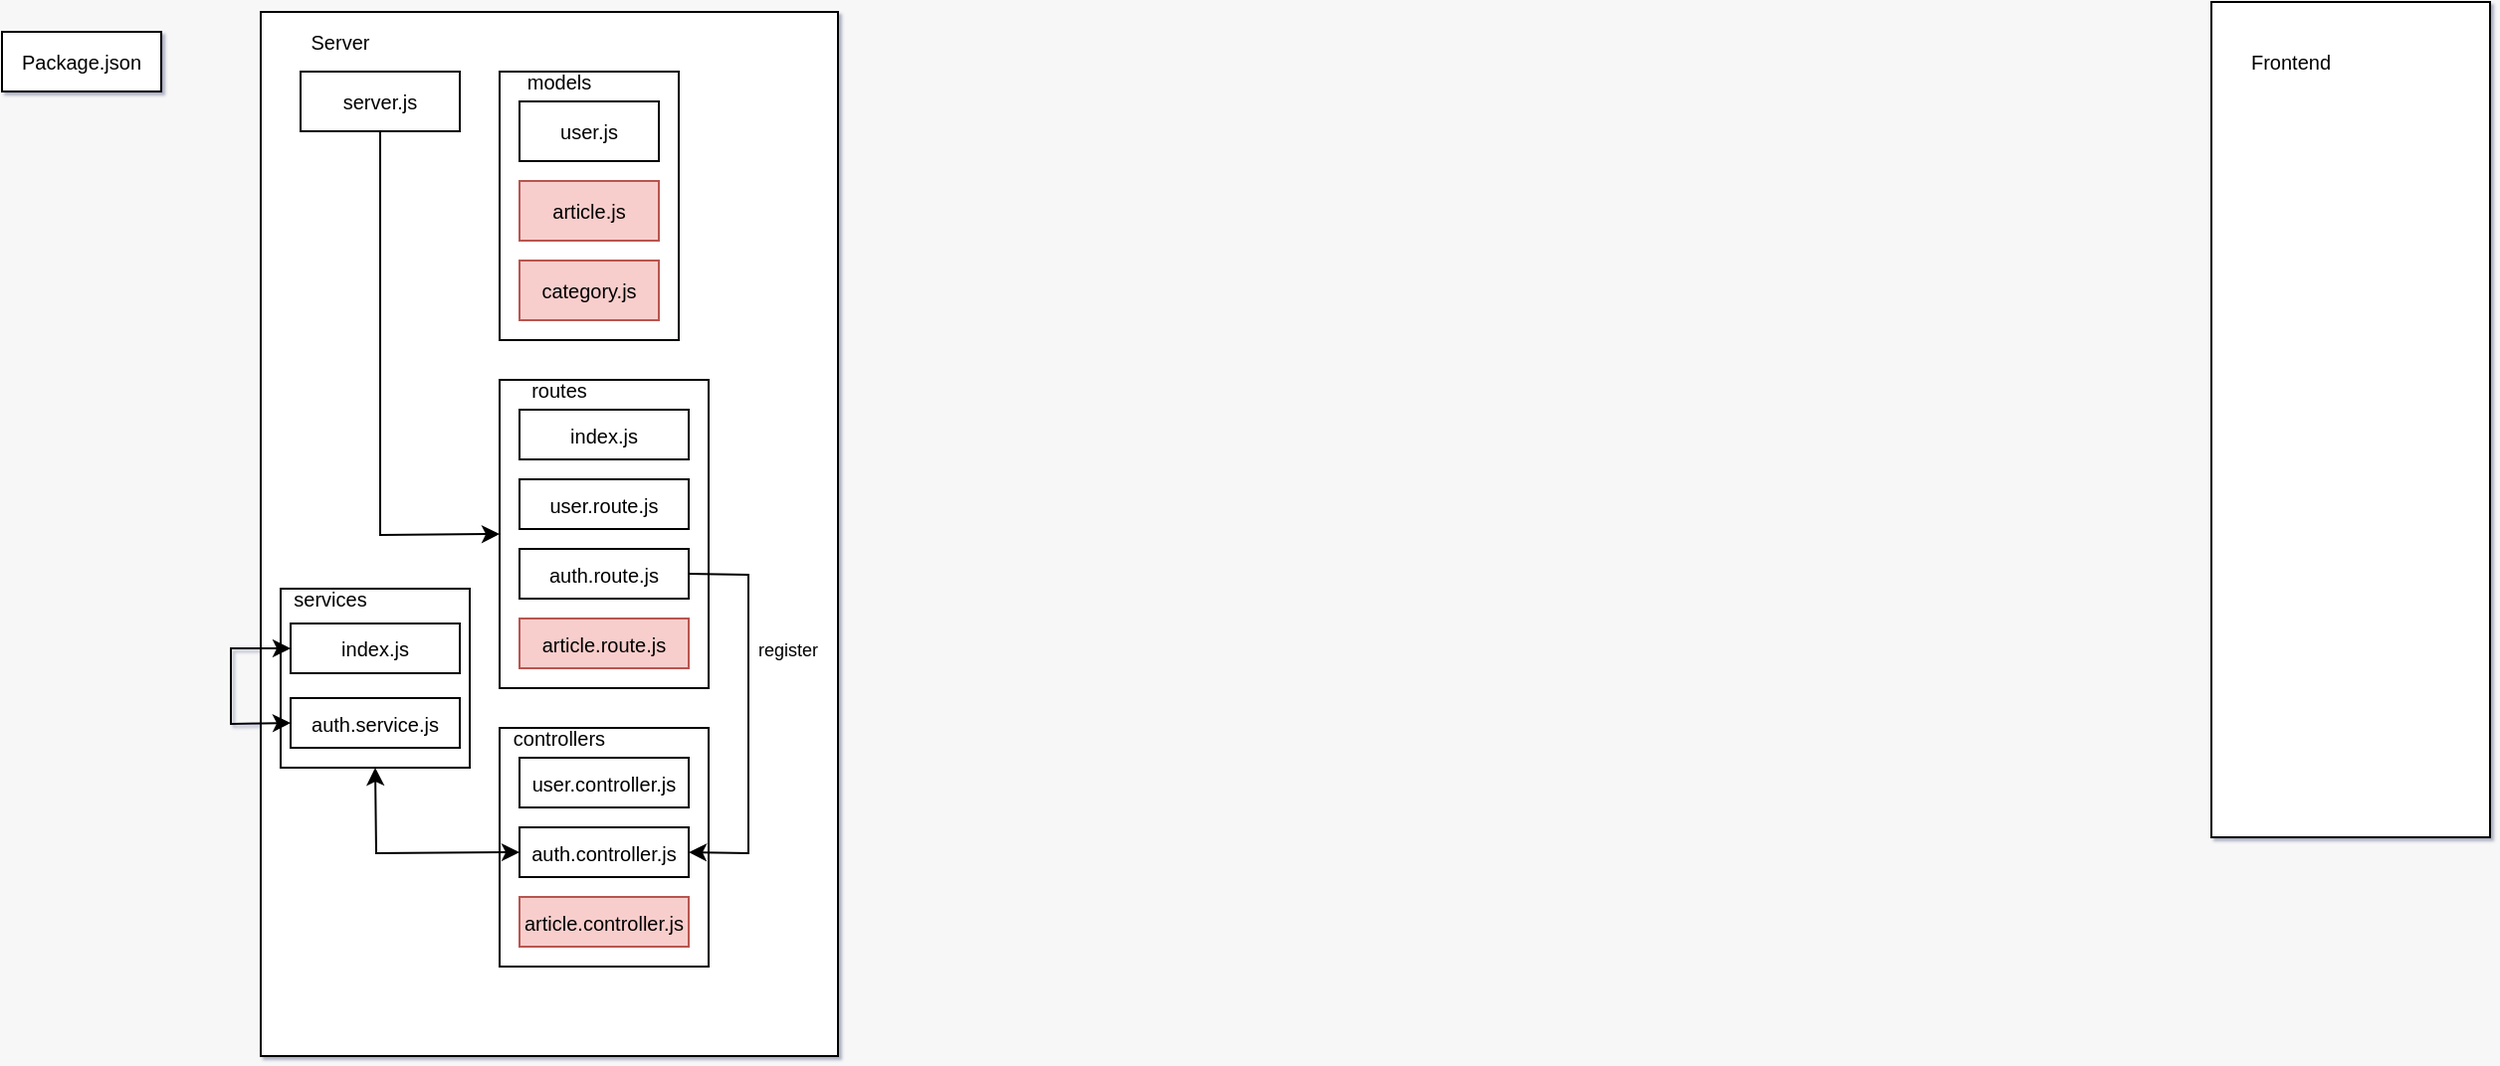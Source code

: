 <mxfile version="26.0.16">
  <diagram name="Page-1" id="dCp0Z4waHlUfVY6Fhiss">
    <mxGraphModel dx="633" dy="381" grid="1" gridSize="5" guides="1" tooltips="1" connect="1" arrows="1" fold="1" page="0" pageScale="1" pageWidth="3300" pageHeight="4681" background="#F7F7F7" math="0" shadow="1">
      <root>
        <mxCell id="0" />
        <mxCell id="1" parent="0" />
        <mxCell id="JyALi0fK_2BL6Teqb9gI-1" value="&lt;font&gt;Package.json&lt;/font&gt;" style="rounded=0;whiteSpace=wrap;html=1;fontSize=10;" parent="1" vertex="1">
          <mxGeometry x="50" y="50" width="80" height="30" as="geometry" />
        </mxCell>
        <mxCell id="JyALi0fK_2BL6Teqb9gI-2" value="" style="rounded=0;whiteSpace=wrap;html=1;fontSize=10;" parent="1" vertex="1">
          <mxGeometry x="180" y="40" width="290" height="525" as="geometry" />
        </mxCell>
        <mxCell id="JyALi0fK_2BL6Teqb9gI-3" value="Server" style="text;html=1;align=center;verticalAlign=middle;whiteSpace=wrap;rounded=0;fontSize=10;" parent="1" vertex="1">
          <mxGeometry x="190" y="40" width="60" height="30" as="geometry" />
        </mxCell>
        <mxCell id="JyALi0fK_2BL6Teqb9gI-4" value="" style="rounded=0;whiteSpace=wrap;html=1;fontSize=10;" parent="1" vertex="1">
          <mxGeometry x="1160" y="35" width="140" height="420" as="geometry" />
        </mxCell>
        <mxCell id="JyALi0fK_2BL6Teqb9gI-5" value="Frontend" style="text;html=1;align=center;verticalAlign=middle;whiteSpace=wrap;rounded=0;fontSize=10;" parent="1" vertex="1">
          <mxGeometry x="1170" y="50" width="60" height="30" as="geometry" />
        </mxCell>
        <mxCell id="JyALi0fK_2BL6Teqb9gI-6" value="server.js" style="rounded=0;whiteSpace=wrap;html=1;fontSize=10;" parent="1" vertex="1">
          <mxGeometry x="200" y="70" width="80" height="30" as="geometry" />
        </mxCell>
        <mxCell id="JTrbYuYFS1n6ePO4l3gh-1" value="" style="rounded=0;whiteSpace=wrap;html=1;fontSize=10;" vertex="1" parent="1">
          <mxGeometry x="300" y="70" width="90" height="135" as="geometry" />
        </mxCell>
        <mxCell id="JTrbYuYFS1n6ePO4l3gh-2" value="models" style="text;html=1;align=center;verticalAlign=middle;whiteSpace=wrap;rounded=0;fontSize=10;" vertex="1" parent="1">
          <mxGeometry x="300" y="60" width="60" height="30" as="geometry" />
        </mxCell>
        <mxCell id="JTrbYuYFS1n6ePO4l3gh-3" value="&lt;font&gt;user.js&lt;/font&gt;" style="rounded=0;whiteSpace=wrap;html=1;fontSize=10;" vertex="1" parent="1">
          <mxGeometry x="310" y="85" width="70" height="30" as="geometry" />
        </mxCell>
        <mxCell id="JTrbYuYFS1n6ePO4l3gh-4" value="article.js" style="rounded=0;whiteSpace=wrap;html=1;fontSize=10;fillColor=#f8cecc;strokeColor=#b85450;" vertex="1" parent="1">
          <mxGeometry x="310" y="125" width="70" height="30" as="geometry" />
        </mxCell>
        <mxCell id="JTrbYuYFS1n6ePO4l3gh-5" value="category.js" style="rounded=0;whiteSpace=wrap;html=1;fontSize=10;fillColor=#f8cecc;strokeColor=#b85450;" vertex="1" parent="1">
          <mxGeometry x="310" y="165" width="70" height="30" as="geometry" />
        </mxCell>
        <mxCell id="JTrbYuYFS1n6ePO4l3gh-6" value="" style="rounded=0;whiteSpace=wrap;html=1;fontSize=10;" vertex="1" parent="1">
          <mxGeometry x="300" y="225" width="105" height="155" as="geometry" />
        </mxCell>
        <mxCell id="JTrbYuYFS1n6ePO4l3gh-7" value="&lt;font&gt;routes&lt;/font&gt;" style="text;html=1;align=center;verticalAlign=middle;whiteSpace=wrap;rounded=0;fontSize=10;" vertex="1" parent="1">
          <mxGeometry x="300" y="215" width="60" height="30" as="geometry" />
        </mxCell>
        <mxCell id="JTrbYuYFS1n6ePO4l3gh-8" value="index.js" style="rounded=0;whiteSpace=wrap;html=1;fontSize=10;" vertex="1" parent="1">
          <mxGeometry x="310" y="240" width="85" height="25" as="geometry" />
        </mxCell>
        <mxCell id="JTrbYuYFS1n6ePO4l3gh-9" value="user.route.js" style="rounded=0;whiteSpace=wrap;html=1;fontSize=10;" vertex="1" parent="1">
          <mxGeometry x="310" y="275" width="85" height="25" as="geometry" />
        </mxCell>
        <mxCell id="JTrbYuYFS1n6ePO4l3gh-11" value="auth.route.js" style="rounded=0;whiteSpace=wrap;html=1;fontSize=10;" vertex="1" parent="1">
          <mxGeometry x="310" y="310" width="85" height="25" as="geometry" />
        </mxCell>
        <mxCell id="JTrbYuYFS1n6ePO4l3gh-12" value="&lt;font style=&quot;font-size: 10px;&quot;&gt;article.route.js&lt;/font&gt;" style="rounded=0;whiteSpace=wrap;html=1;fillColor=#f8cecc;strokeColor=#b85450;" vertex="1" parent="1">
          <mxGeometry x="310" y="345" width="85" height="25" as="geometry" />
        </mxCell>
        <mxCell id="JTrbYuYFS1n6ePO4l3gh-13" value="" style="endArrow=classic;html=1;rounded=0;exitX=0.5;exitY=1;exitDx=0;exitDy=0;entryX=0;entryY=0.5;entryDx=0;entryDy=0;" edge="1" parent="1" source="JyALi0fK_2BL6Teqb9gI-6" target="JTrbYuYFS1n6ePO4l3gh-6">
          <mxGeometry width="50" height="50" relative="1" as="geometry">
            <mxPoint x="210" y="230" as="sourcePoint" />
            <mxPoint x="260" y="180" as="targetPoint" />
            <Array as="points">
              <mxPoint x="240" y="303" />
            </Array>
          </mxGeometry>
        </mxCell>
        <mxCell id="JTrbYuYFS1n6ePO4l3gh-14" value="" style="rounded=0;whiteSpace=wrap;html=1;fontSize=10;" vertex="1" parent="1">
          <mxGeometry x="300" y="400" width="105" height="120" as="geometry" />
        </mxCell>
        <mxCell id="JTrbYuYFS1n6ePO4l3gh-15" value="&lt;font&gt;controllers&lt;/font&gt;" style="text;html=1;align=center;verticalAlign=middle;whiteSpace=wrap;rounded=0;fontSize=10;" vertex="1" parent="1">
          <mxGeometry x="300" y="390" width="60" height="30" as="geometry" />
        </mxCell>
        <mxCell id="JTrbYuYFS1n6ePO4l3gh-17" value="user.controller.js" style="rounded=0;whiteSpace=wrap;html=1;fontSize=10;" vertex="1" parent="1">
          <mxGeometry x="310" y="415" width="85" height="25" as="geometry" />
        </mxCell>
        <mxCell id="JTrbYuYFS1n6ePO4l3gh-18" value="auth.controller.js" style="rounded=0;whiteSpace=wrap;html=1;fontSize=10;" vertex="1" parent="1">
          <mxGeometry x="310" y="450" width="85" height="25" as="geometry" />
        </mxCell>
        <mxCell id="JTrbYuYFS1n6ePO4l3gh-19" value="&lt;font style=&quot;font-size: 10px;&quot;&gt;article.controller.js&lt;/font&gt;" style="rounded=0;whiteSpace=wrap;html=1;fillColor=#f8cecc;strokeColor=#b85450;" vertex="1" parent="1">
          <mxGeometry x="310" y="485" width="85" height="25" as="geometry" />
        </mxCell>
        <mxCell id="JTrbYuYFS1n6ePO4l3gh-20" value="" style="endArrow=classic;html=1;rounded=0;exitX=1;exitY=0.5;exitDx=0;exitDy=0;entryX=1;entryY=0.5;entryDx=0;entryDy=0;" edge="1" parent="1" source="JTrbYuYFS1n6ePO4l3gh-11" target="JTrbYuYFS1n6ePO4l3gh-18">
          <mxGeometry width="50" height="50" relative="1" as="geometry">
            <mxPoint x="230" y="405" as="sourcePoint" />
            <mxPoint x="280" y="355" as="targetPoint" />
            <Array as="points">
              <mxPoint x="425" y="323" />
              <mxPoint x="425" y="463" />
            </Array>
          </mxGeometry>
        </mxCell>
        <mxCell id="JTrbYuYFS1n6ePO4l3gh-21" value="&lt;font style=&quot;font-size: 9px;&quot;&gt;register&lt;/font&gt;" style="text;html=1;align=center;verticalAlign=middle;whiteSpace=wrap;rounded=0;" vertex="1" parent="1">
          <mxGeometry x="415" y="345" width="60" height="30" as="geometry" />
        </mxCell>
        <mxCell id="JTrbYuYFS1n6ePO4l3gh-22" value="" style="rounded=0;whiteSpace=wrap;html=1;" vertex="1" parent="1">
          <mxGeometry x="190" y="330" width="95" height="90" as="geometry" />
        </mxCell>
        <mxCell id="JTrbYuYFS1n6ePO4l3gh-23" value="&lt;font style=&quot;font-size: 10px;&quot;&gt;services&lt;/font&gt;" style="text;html=1;align=center;verticalAlign=middle;whiteSpace=wrap;rounded=0;" vertex="1" parent="1">
          <mxGeometry x="185" y="320" width="60" height="30" as="geometry" />
        </mxCell>
        <mxCell id="JTrbYuYFS1n6ePO4l3gh-24" value="index.js" style="rounded=0;whiteSpace=wrap;html=1;fontSize=10;" vertex="1" parent="1">
          <mxGeometry x="195" y="347.5" width="85" height="25" as="geometry" />
        </mxCell>
        <mxCell id="JTrbYuYFS1n6ePO4l3gh-25" value="auth.service.js" style="rounded=0;whiteSpace=wrap;html=1;fontSize=10;" vertex="1" parent="1">
          <mxGeometry x="195" y="385" width="85" height="25" as="geometry" />
        </mxCell>
        <mxCell id="JTrbYuYFS1n6ePO4l3gh-26" value="" style="endArrow=classic;startArrow=classic;html=1;rounded=0;entryX=0;entryY=0.5;entryDx=0;entryDy=0;exitX=0;exitY=0.5;exitDx=0;exitDy=0;" edge="1" parent="1" source="JTrbYuYFS1n6ePO4l3gh-25" target="JTrbYuYFS1n6ePO4l3gh-24">
          <mxGeometry width="50" height="50" relative="1" as="geometry">
            <mxPoint x="95" y="405" as="sourcePoint" />
            <mxPoint x="145" y="355" as="targetPoint" />
            <Array as="points">
              <mxPoint x="165" y="398" />
              <mxPoint x="165" y="360" />
            </Array>
          </mxGeometry>
        </mxCell>
        <mxCell id="JTrbYuYFS1n6ePO4l3gh-27" value="" style="endArrow=classic;startArrow=classic;html=1;rounded=0;entryX=0;entryY=0.5;entryDx=0;entryDy=0;exitX=0.5;exitY=1;exitDx=0;exitDy=0;" edge="1" parent="1" source="JTrbYuYFS1n6ePO4l3gh-22" target="JTrbYuYFS1n6ePO4l3gh-18">
          <mxGeometry width="50" height="50" relative="1" as="geometry">
            <mxPoint x="100" y="485" as="sourcePoint" />
            <mxPoint x="150" y="435" as="targetPoint" />
            <Array as="points">
              <mxPoint x="238" y="463" />
            </Array>
          </mxGeometry>
        </mxCell>
      </root>
    </mxGraphModel>
  </diagram>
</mxfile>
